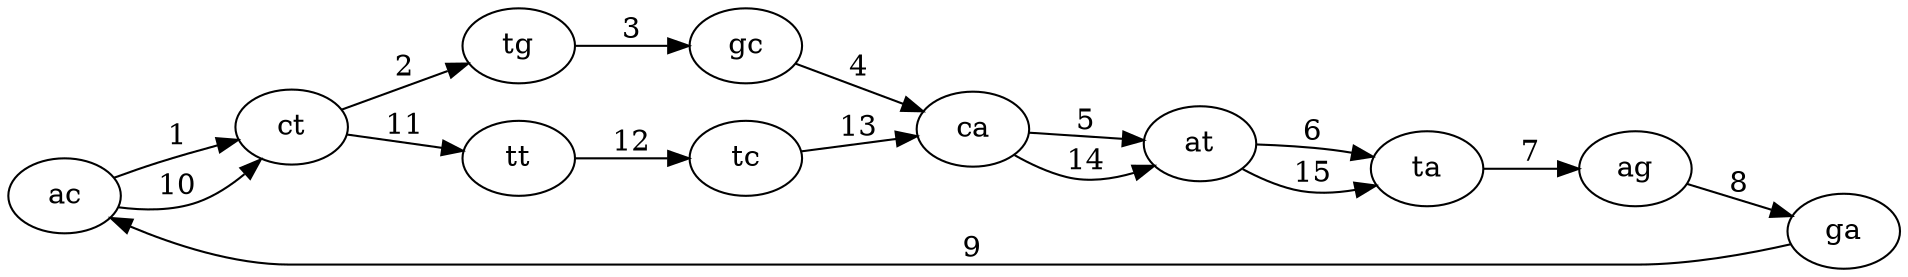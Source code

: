 digraph G
{
rankdir=LR
ac -> ct [color="black", label="1"];
ct -> tg [color="black", label="2"];
tg -> gc [color="black", label="3"];
gc -> ca [color="black", label="4"];
ca -> at [color="black", label="5"];
at -> ta [color="black", label="6"];
ta -> ag [color="black", label="7"];
ag -> ga [color="black", label="8"];
ga -> ac [color="black", label="9"];
ac -> ct [color="black", label="10"];
ct -> tt [color="black", label="11"];
tt -> tc [color="black", label="12"];
tc -> ca [color="black", label="13"];
ca -> at [color="black", label="14"];
at -> ta [color="black", label="15"];
}
